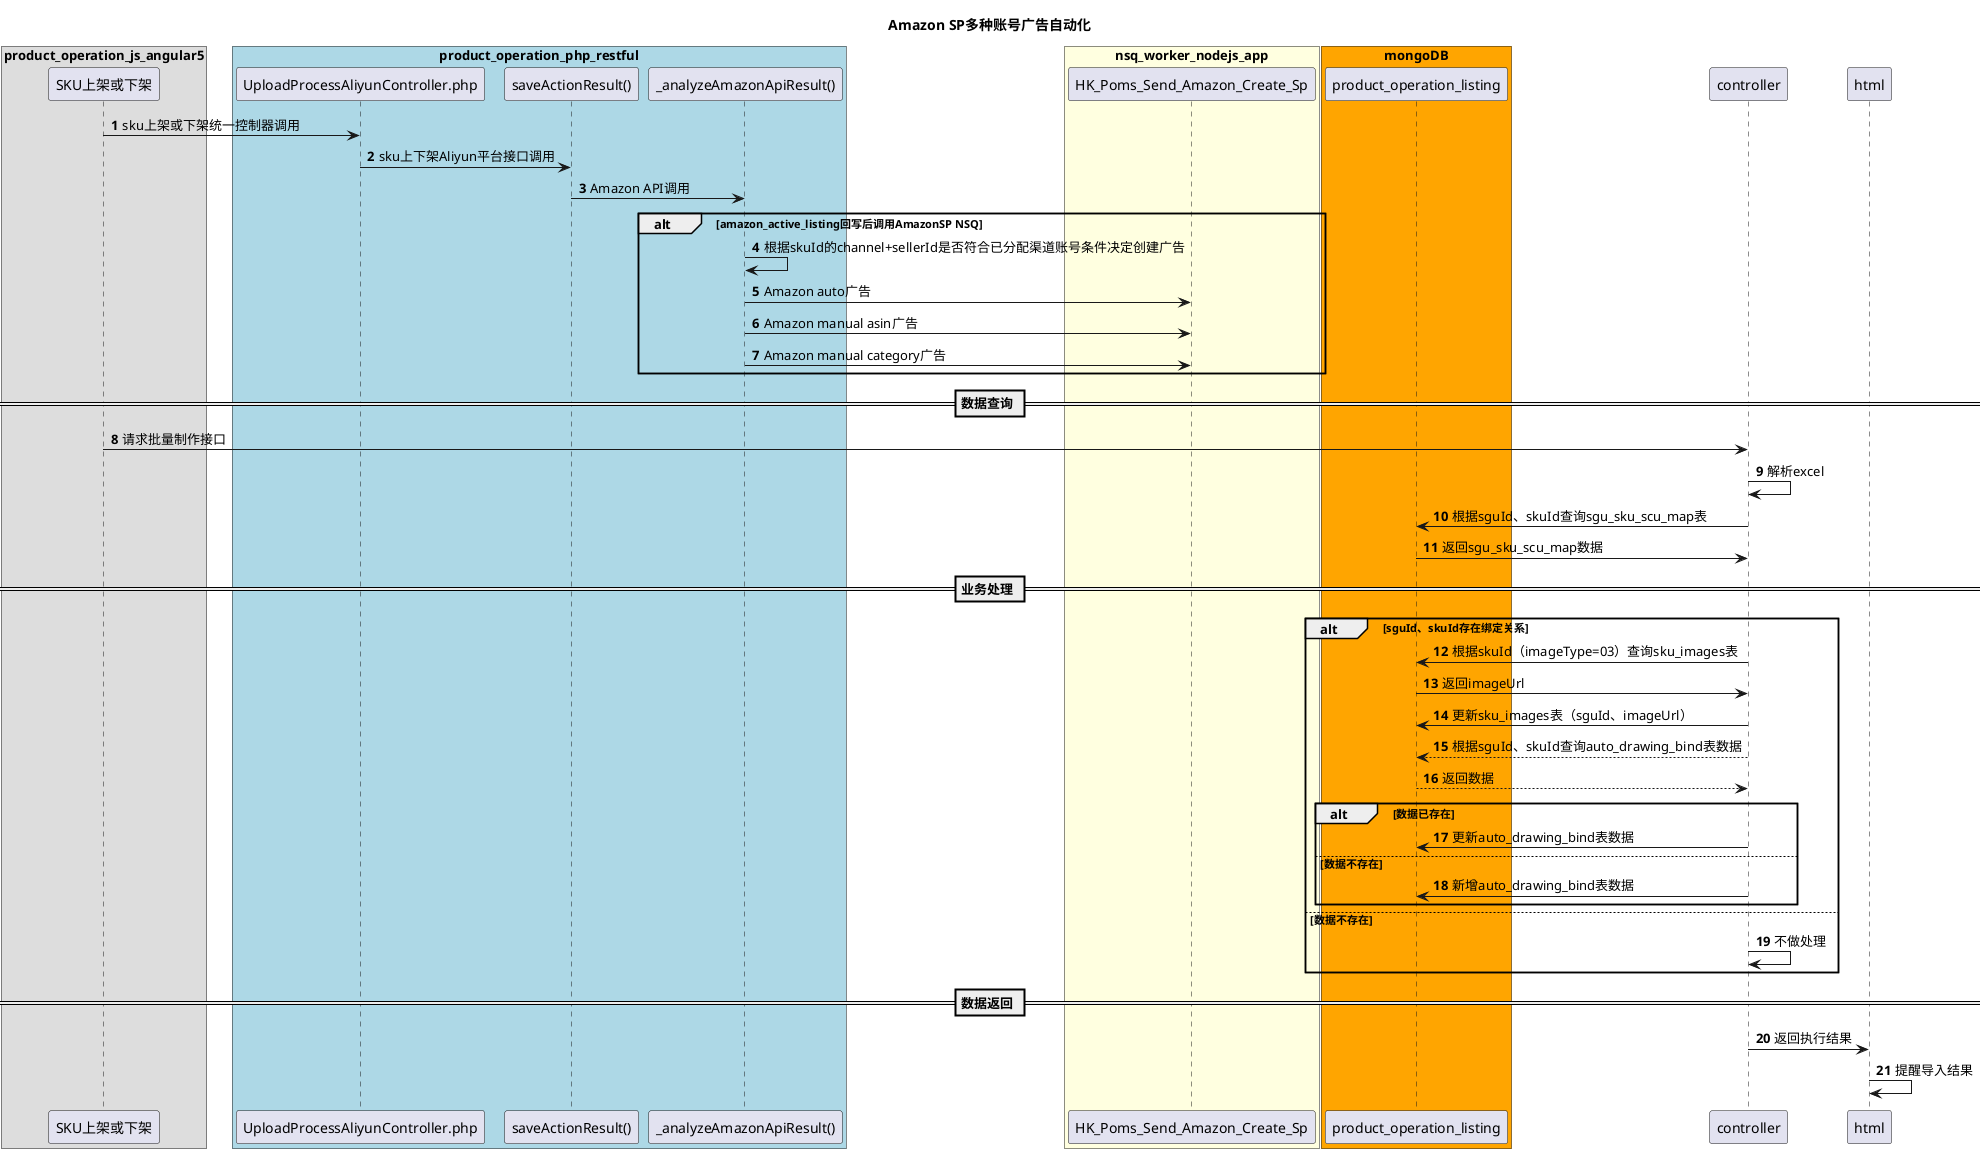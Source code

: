 @startuml
title Amazon SP多种账号广告自动化
autonumber

box "product_operation_js_angular5"
participant "SKU上架或下架" as sku_upload_or_download
end box

box "product_operation_php_restful" #lightBlue
participant "UploadProcessAliyunController.php" as upload_process_aliyun_controller
participant "saveActionResult()" as saveActionResult
participant "_analyzeAmazonApiResult()" as _analyzeAmazonApiResult
end box

box "nsq_worker_nodejs_app" #lightYellow
participant "HK_Poms_Send_Amazon_Create_Sp" as HK_Poms_Send_Amazon_Create_Sp
end box

box "mongoDB" #orange
participant "product_operation_listing" as db
end box

sku_upload_or_download -> upload_process_aliyun_controller : sku上架或下架统一控制器调用
upload_process_aliyun_controller -> saveActionResult : sku上下架Aliyun平台接口调用
saveActionResult -> _analyzeAmazonApiResult : Amazon API调用

alt amazon_active_listing回写后调用AmazonSP NSQ
_analyzeAmazonApiResult -> _analyzeAmazonApiResult : 根据skuId的channel+sellerId是否符合已分配渠道账号条件决定创建广告
_analyzeAmazonApiResult -> HK_Poms_Send_Amazon_Create_Sp : Amazon auto广告
_analyzeAmazonApiResult -> HK_Poms_Send_Amazon_Create_Sp : Amazon manual asin广告
_analyzeAmazonApiResult -> HK_Poms_Send_Amazon_Create_Sp : Amazon manual category广告
end

== 数据查询 ==
sku_upload_or_download -> controller: 请求批量制作接口
controller -> controller: 解析excel
controller -> db : 根据sguId、skuId查询sgu_sku_scu_map表
db -> controller: 返回sgu_sku_scu_map数据

== 业务处理 ==


alt sguId、skuId存在绑定关系
controller -> db: 根据skuId（imageType=03）查询sku_images表
db -> controller: 返回imageUrl
controller -> db: 更新sku_images表（sguId、imageUrl）
controller --> db: 根据sguId、skuId查询auto_drawing_bind表数据
db-->controller:返回数据
alt 数据已存在
controller -> db:更新auto_drawing_bind表数据
else 数据不存在
controller -> db:新增auto_drawing_bind表数据
end
else 数据不存在
controller -> controller: 不做处理
end

== 数据返回 ==
controller -> html: 返回执行结果
html -> html: 提醒导入结果



@enduml